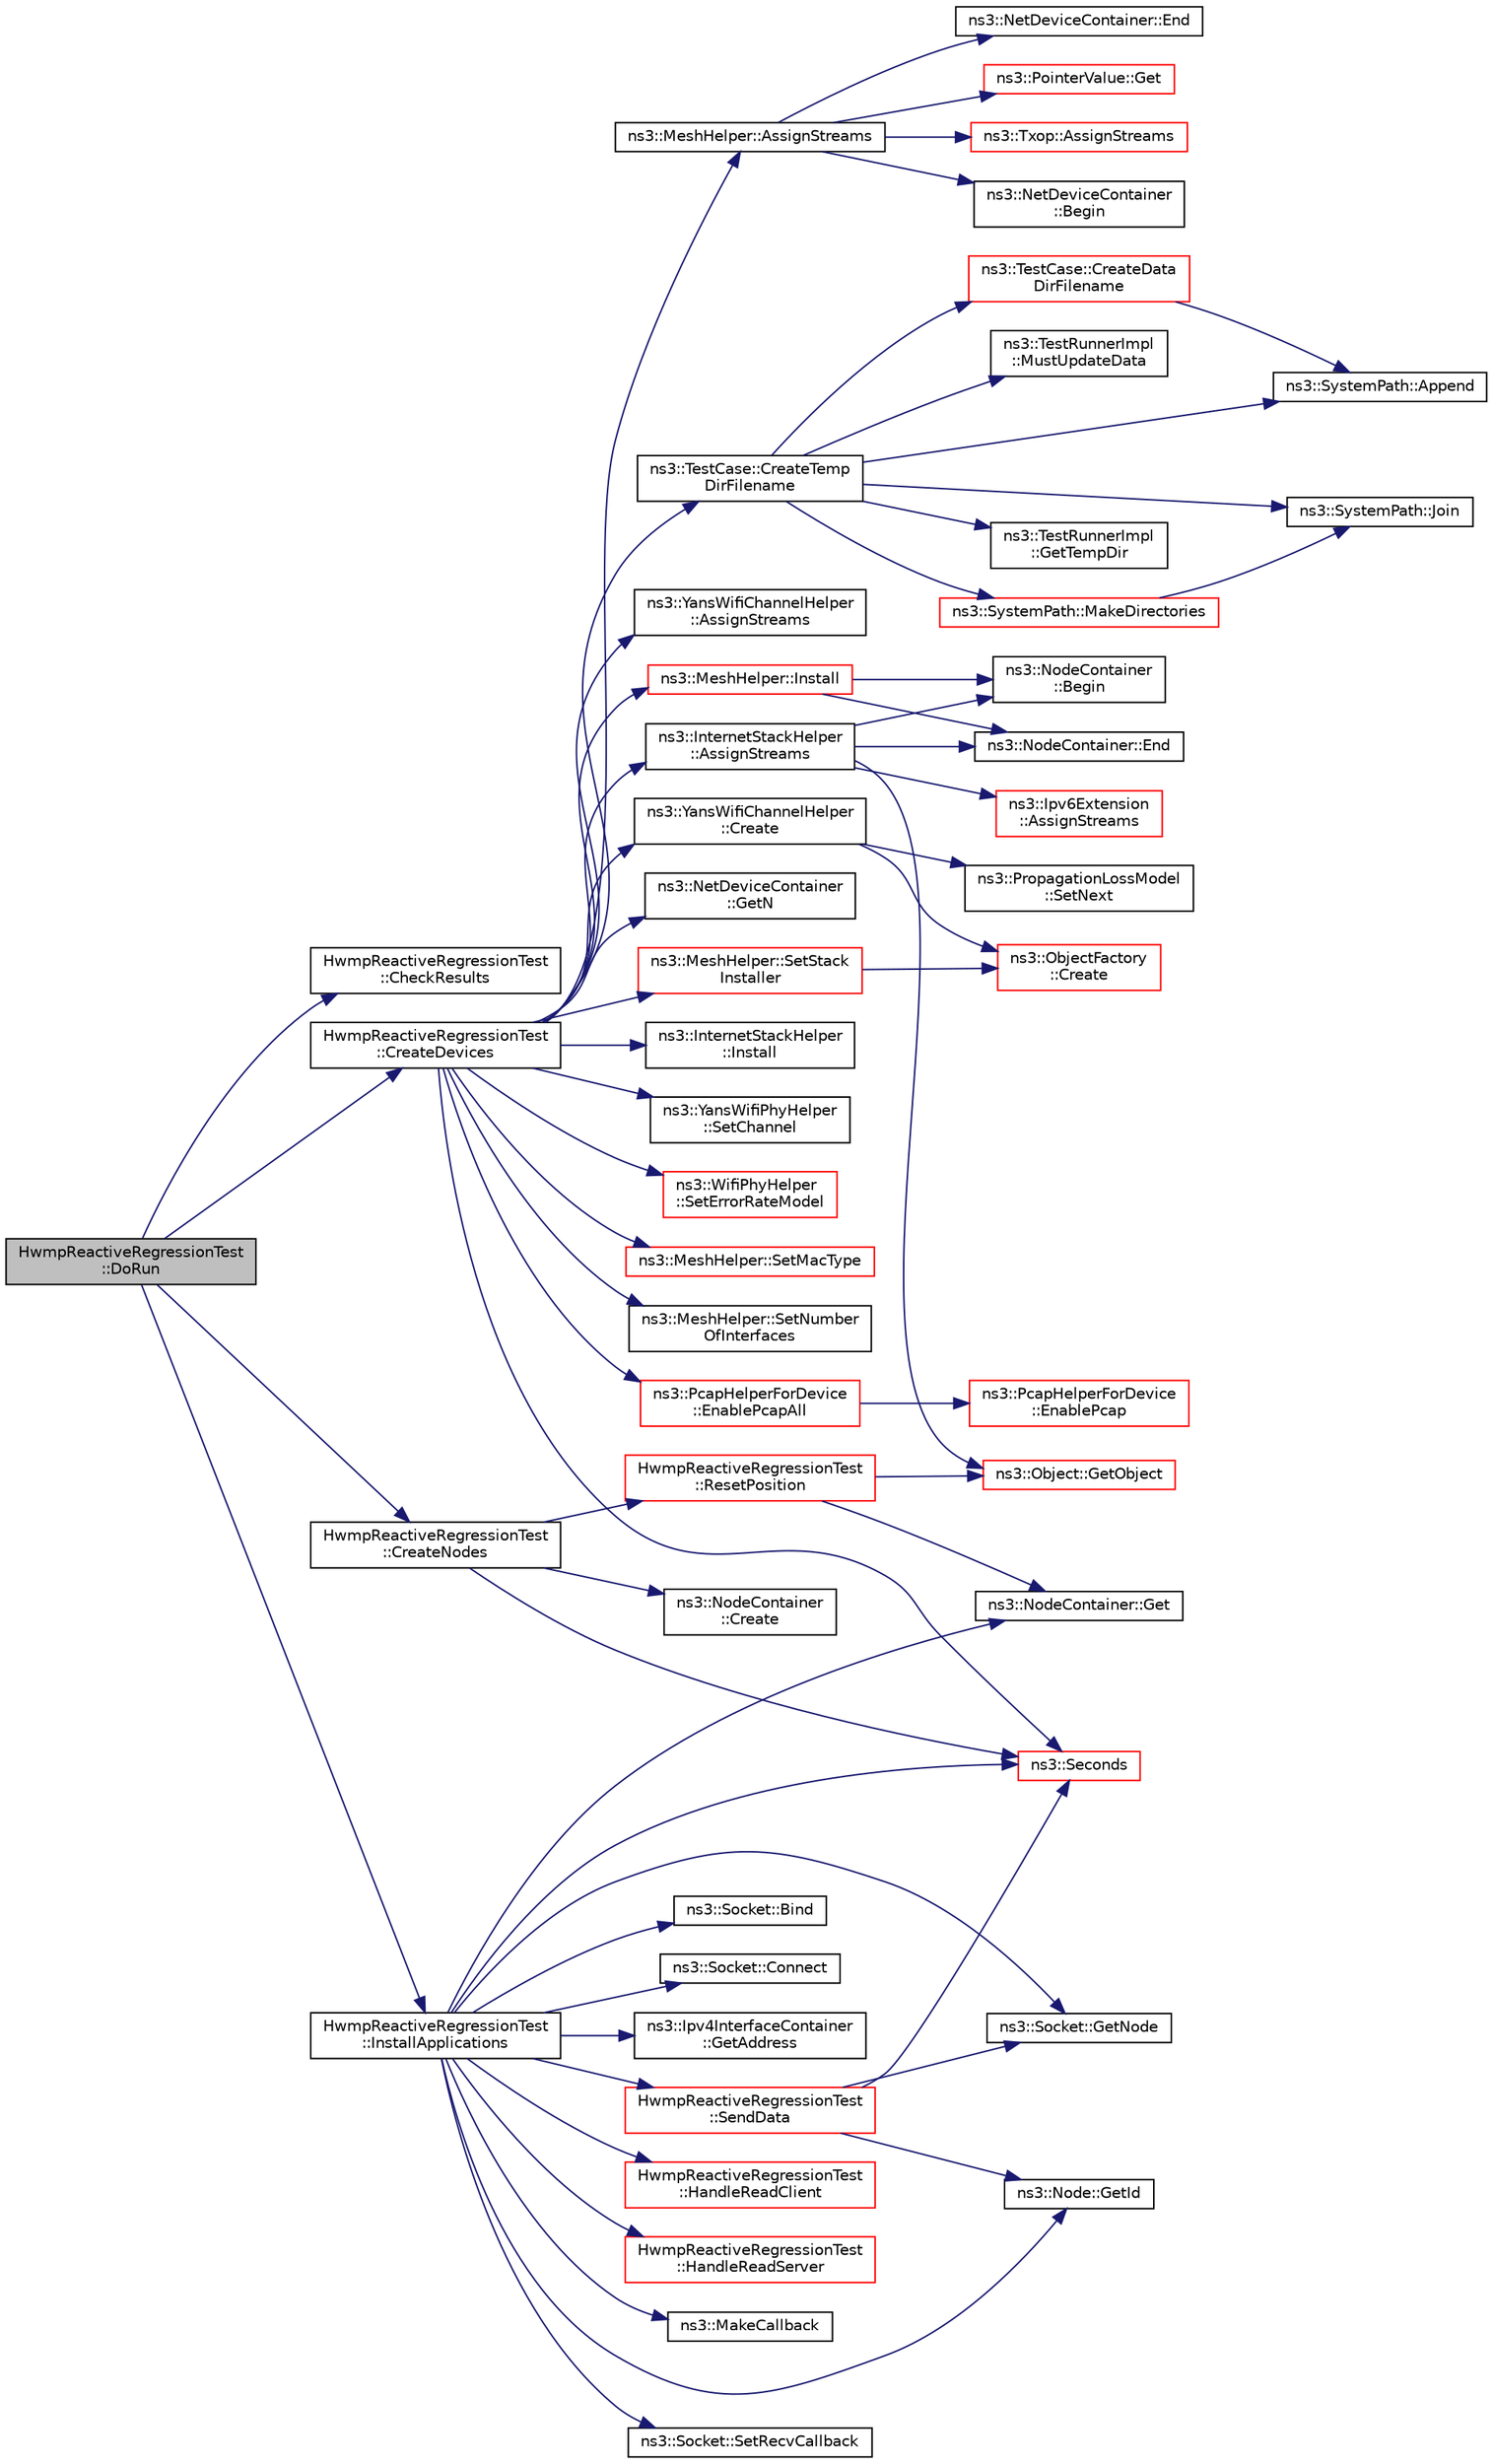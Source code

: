 digraph "HwmpReactiveRegressionTest::DoRun"
{
 // LATEX_PDF_SIZE
  edge [fontname="Helvetica",fontsize="10",labelfontname="Helvetica",labelfontsize="10"];
  node [fontname="Helvetica",fontsize="10",shape=record];
  rankdir="LR";
  Node1 [label="HwmpReactiveRegressionTest\l::DoRun",height=0.2,width=0.4,color="black", fillcolor="grey75", style="filled", fontcolor="black",tooltip="Implementation to actually run this TestCase."];
  Node1 -> Node2 [color="midnightblue",fontsize="10",style="solid",fontname="Helvetica"];
  Node2 [label="HwmpReactiveRegressionTest\l::CheckResults",height=0.2,width=0.4,color="black", fillcolor="white", style="filled",URL="$class_hwmp_reactive_regression_test.html#ac569040c1302832cf8ffb128b5909007",tooltip="Check results function."];
  Node1 -> Node3 [color="midnightblue",fontsize="10",style="solid",fontname="Helvetica"];
  Node3 [label="HwmpReactiveRegressionTest\l::CreateDevices",height=0.2,width=0.4,color="black", fillcolor="white", style="filled",URL="$class_hwmp_reactive_regression_test.html#a8b288a6801baae1e65f87de7eb0352a4",tooltip="Create devices function."];
  Node3 -> Node4 [color="midnightblue",fontsize="10",style="solid",fontname="Helvetica"];
  Node4 [label="ns3::MeshHelper::AssignStreams",height=0.2,width=0.4,color="black", fillcolor="white", style="filled",URL="$classns3_1_1_mesh_helper.html#a93e9c88a375a86c621a494aafe68882e",tooltip="Assign a fixed random variable stream number to the random variables used by this model."];
  Node4 -> Node5 [color="midnightblue",fontsize="10",style="solid",fontname="Helvetica"];
  Node5 [label="ns3::Txop::AssignStreams",height=0.2,width=0.4,color="red", fillcolor="white", style="filled",URL="$classns3_1_1_txop.html#a126f23a1b95b7e22840e1128f0457981",tooltip="Assign a fixed random variable stream number to the random variables used by this model."];
  Node4 -> Node13 [color="midnightblue",fontsize="10",style="solid",fontname="Helvetica"];
  Node13 [label="ns3::NetDeviceContainer\l::Begin",height=0.2,width=0.4,color="black", fillcolor="white", style="filled",URL="$classns3_1_1_net_device_container.html#a4ddc336af319061f5b61c515f0453242",tooltip="Get an iterator which refers to the first NetDevice in the container."];
  Node4 -> Node14 [color="midnightblue",fontsize="10",style="solid",fontname="Helvetica"];
  Node14 [label="ns3::NetDeviceContainer::End",height=0.2,width=0.4,color="black", fillcolor="white", style="filled",URL="$classns3_1_1_net_device_container.html#a436d9df206570861f96c3f278eaccb92",tooltip="Get an iterator which indicates past-the-last NetDevice in the container."];
  Node4 -> Node15 [color="midnightblue",fontsize="10",style="solid",fontname="Helvetica"];
  Node15 [label="ns3::PointerValue::Get",height=0.2,width=0.4,color="red", fillcolor="white", style="filled",URL="$classns3_1_1_pointer_value.html#a13334c3a4ada0f439bdad5190a0994c7",tooltip=" "];
  Node3 -> Node17 [color="midnightblue",fontsize="10",style="solid",fontname="Helvetica"];
  Node17 [label="ns3::InternetStackHelper\l::AssignStreams",height=0.2,width=0.4,color="black", fillcolor="white", style="filled",URL="$classns3_1_1_internet_stack_helper.html#a63c904e832a2f17e036338db4aa2f1b8",tooltip="Assign a fixed random variable stream number to the random variables used by this model."];
  Node17 -> Node18 [color="midnightblue",fontsize="10",style="solid",fontname="Helvetica"];
  Node18 [label="ns3::Ipv6Extension\l::AssignStreams",height=0.2,width=0.4,color="red", fillcolor="white", style="filled",URL="$classns3_1_1_ipv6_extension.html#a2c69eb5dc7b06c5e96acc888a625b43e",tooltip="Assign a fixed random variable stream number to the random variables used by this model."];
  Node17 -> Node19 [color="midnightblue",fontsize="10",style="solid",fontname="Helvetica"];
  Node19 [label="ns3::NodeContainer\l::Begin",height=0.2,width=0.4,color="black", fillcolor="white", style="filled",URL="$classns3_1_1_node_container.html#a2bfe1f50688c96e0888b1907e1e2f324",tooltip="Get an iterator which refers to the first Node in the container."];
  Node17 -> Node20 [color="midnightblue",fontsize="10",style="solid",fontname="Helvetica"];
  Node20 [label="ns3::NodeContainer::End",height=0.2,width=0.4,color="black", fillcolor="white", style="filled",URL="$classns3_1_1_node_container.html#a4904853b5d3e86f622a2ef8b4e959e08",tooltip="Get an iterator which indicates past-the-last Node in the container."];
  Node17 -> Node21 [color="midnightblue",fontsize="10",style="solid",fontname="Helvetica"];
  Node21 [label="ns3::Object::GetObject",height=0.2,width=0.4,color="red", fillcolor="white", style="filled",URL="$classns3_1_1_object.html#ad21f5401ff705cd29c37f931ea3afc18",tooltip="Get a pointer to the requested aggregated Object."];
  Node3 -> Node36 [color="midnightblue",fontsize="10",style="solid",fontname="Helvetica"];
  Node36 [label="ns3::YansWifiChannelHelper\l::AssignStreams",height=0.2,width=0.4,color="black", fillcolor="white", style="filled",URL="$classns3_1_1_yans_wifi_channel_helper.html#ab409a15cfb8abb5195177625191e2584",tooltip="Assign a fixed random variable stream number to the random variables used by the channel."];
  Node3 -> Node37 [color="midnightblue",fontsize="10",style="solid",fontname="Helvetica"];
  Node37 [label="ns3::YansWifiChannelHelper\l::Create",height=0.2,width=0.4,color="black", fillcolor="white", style="filled",URL="$classns3_1_1_yans_wifi_channel_helper.html#a6bb01082fd42806a6b95e6684a4344d4",tooltip=" "];
  Node37 -> Node38 [color="midnightblue",fontsize="10",style="solid",fontname="Helvetica"];
  Node38 [label="ns3::ObjectFactory\l::Create",height=0.2,width=0.4,color="red", fillcolor="white", style="filled",URL="$classns3_1_1_object_factory.html#a52eda277f4aaab54266134ba48102ad7",tooltip="Create an Object instance of the configured TypeId."];
  Node37 -> Node59 [color="midnightblue",fontsize="10",style="solid",fontname="Helvetica"];
  Node59 [label="ns3::PropagationLossModel\l::SetNext",height=0.2,width=0.4,color="black", fillcolor="white", style="filled",URL="$classns3_1_1_propagation_loss_model.html#ac6d627f2eb09daa057de080615ac1013",tooltip="Enables a chain of loss models to act on the signal."];
  Node3 -> Node60 [color="midnightblue",fontsize="10",style="solid",fontname="Helvetica"];
  Node60 [label="ns3::TestCase::CreateTemp\lDirFilename",height=0.2,width=0.4,color="black", fillcolor="white", style="filled",URL="$classns3_1_1_test_case.html#a8a04695a6fb9ba0f89e28e9523963f88",tooltip="Construct the full path to a file in a temporary directory."];
  Node60 -> Node61 [color="midnightblue",fontsize="10",style="solid",fontname="Helvetica"];
  Node61 [label="ns3::SystemPath::Append",height=0.2,width=0.4,color="black", fillcolor="white", style="filled",URL="$group__systempath.html#gaaa5a530cee42c8eda7e4f4523ef7e1cd",tooltip="Join two file system path elements."];
  Node60 -> Node62 [color="midnightblue",fontsize="10",style="solid",fontname="Helvetica"];
  Node62 [label="ns3::TestCase::CreateData\lDirFilename",height=0.2,width=0.4,color="red", fillcolor="white", style="filled",URL="$classns3_1_1_test_case.html#a3e4d216ff392a43418f26bb3e5b0f16d",tooltip="Construct the full path to a file in the data directory."];
  Node62 -> Node61 [color="midnightblue",fontsize="10",style="solid",fontname="Helvetica"];
  Node60 -> Node71 [color="midnightblue",fontsize="10",style="solid",fontname="Helvetica"];
  Node71 [label="ns3::TestRunnerImpl\l::GetTempDir",height=0.2,width=0.4,color="black", fillcolor="white", style="filled",URL="$classns3_1_1_test_runner_impl.html#a413da13d382fe5a9ff0348ab387c950c",tooltip="Get the path to temporary directory."];
  Node60 -> Node66 [color="midnightblue",fontsize="10",style="solid",fontname="Helvetica"];
  Node66 [label="ns3::SystemPath::Join",height=0.2,width=0.4,color="black", fillcolor="white", style="filled",URL="$group__systempath.html#gab3212957e6b4f873ece3c6b8ed746d72",tooltip="Join a list of file system path directories into a single file system path."];
  Node60 -> Node72 [color="midnightblue",fontsize="10",style="solid",fontname="Helvetica"];
  Node72 [label="ns3::SystemPath::MakeDirectories",height=0.2,width=0.4,color="red", fillcolor="white", style="filled",URL="$group__systempath.html#ga9529f7530ba5d513c8811acc15743d24",tooltip="Create all the directories leading to path."];
  Node72 -> Node66 [color="midnightblue",fontsize="10",style="solid",fontname="Helvetica"];
  Node60 -> Node73 [color="midnightblue",fontsize="10",style="solid",fontname="Helvetica"];
  Node73 [label="ns3::TestRunnerImpl\l::MustUpdateData",height=0.2,width=0.4,color="black", fillcolor="white", style="filled",URL="$classns3_1_1_test_runner_impl.html#a20e2c15bf9a8d09147286a0ebfcb6805",tooltip="Check if this run should update the reference data."];
  Node3 -> Node74 [color="midnightblue",fontsize="10",style="solid",fontname="Helvetica"];
  Node74 [label="ns3::PcapHelperForDevice\l::EnablePcapAll",height=0.2,width=0.4,color="red", fillcolor="white", style="filled",URL="$classns3_1_1_pcap_helper_for_device.html#a4ab183a2512120200d4a0e5d8ececd49",tooltip="Enable pcap output on each device (which is of the appropriate type) in the set of all nodes created ..."];
  Node74 -> Node75 [color="midnightblue",fontsize="10",style="solid",fontname="Helvetica"];
  Node75 [label="ns3::PcapHelperForDevice\l::EnablePcap",height=0.2,width=0.4,color="red", fillcolor="white", style="filled",URL="$classns3_1_1_pcap_helper_for_device.html#a74866def9a881aa9d5c5be1225a26722",tooltip="Enable pcap output the indicated net device."];
  Node3 -> Node112 [color="midnightblue",fontsize="10",style="solid",fontname="Helvetica"];
  Node112 [label="ns3::NetDeviceContainer\l::GetN",height=0.2,width=0.4,color="black", fillcolor="white", style="filled",URL="$classns3_1_1_net_device_container.html#a44e6db6a23ab528c0a467e32a4046413",tooltip="Get the number of Ptr<NetDevice> stored in this container."];
  Node3 -> Node113 [color="midnightblue",fontsize="10",style="solid",fontname="Helvetica"];
  Node113 [label="ns3::MeshHelper::Install",height=0.2,width=0.4,color="red", fillcolor="white", style="filled",URL="$classns3_1_1_mesh_helper.html#aad0ab4cd70adc0f716489a725dac3acc",tooltip="Install 802.11s mesh device & protocols on given node list."];
  Node113 -> Node19 [color="midnightblue",fontsize="10",style="solid",fontname="Helvetica"];
  Node113 -> Node20 [color="midnightblue",fontsize="10",style="solid",fontname="Helvetica"];
  Node3 -> Node171 [color="midnightblue",fontsize="10",style="solid",fontname="Helvetica"];
  Node171 [label="ns3::InternetStackHelper\l::Install",height=0.2,width=0.4,color="black", fillcolor="white", style="filled",URL="$classns3_1_1_internet_stack_helper.html#a10e8d697dcd9153f1da11695cd08e713",tooltip="Aggregate implementations of the ns3::Ipv4, ns3::Ipv6, ns3::Udp, and ns3::Tcp classes onto the provid..."];
  Node3 -> Node123 [color="midnightblue",fontsize="10",style="solid",fontname="Helvetica"];
  Node123 [label="ns3::Seconds",height=0.2,width=0.4,color="red", fillcolor="white", style="filled",URL="$group__timecivil.html#ga33c34b816f8ff6628e33d5c8e9713b9e",tooltip="Construct a Time in the indicated unit."];
  Node3 -> Node172 [color="midnightblue",fontsize="10",style="solid",fontname="Helvetica"];
  Node172 [label="ns3::YansWifiPhyHelper\l::SetChannel",height=0.2,width=0.4,color="black", fillcolor="white", style="filled",URL="$classns3_1_1_yans_wifi_phy_helper.html#ad2e9a27587dd4ff320435c93cc2676de",tooltip=" "];
  Node3 -> Node173 [color="midnightblue",fontsize="10",style="solid",fontname="Helvetica"];
  Node173 [label="ns3::WifiPhyHelper\l::SetErrorRateModel",height=0.2,width=0.4,color="red", fillcolor="white", style="filled",URL="$classns3_1_1_wifi_phy_helper.html#a219d3ae5881842aa42ea341b985ce114",tooltip=" "];
  Node3 -> Node180 [color="midnightblue",fontsize="10",style="solid",fontname="Helvetica"];
  Node180 [label="ns3::MeshHelper::SetMacType",height=0.2,width=0.4,color="red", fillcolor="white", style="filled",URL="$classns3_1_1_mesh_helper.html#a549d568927a88e95a721f2be58232c10",tooltip=" "];
  Node3 -> Node181 [color="midnightblue",fontsize="10",style="solid",fontname="Helvetica"];
  Node181 [label="ns3::MeshHelper::SetNumber\lOfInterfaces",height=0.2,width=0.4,color="black", fillcolor="white", style="filled",URL="$classns3_1_1_mesh_helper.html#adfc08b62a8d6e835d0fbbac7a349ef5f",tooltip="Set a number of interfaces in a mesh network."];
  Node3 -> Node182 [color="midnightblue",fontsize="10",style="solid",fontname="Helvetica"];
  Node182 [label="ns3::MeshHelper::SetStack\lInstaller",height=0.2,width=0.4,color="red", fillcolor="white", style="filled",URL="$classns3_1_1_mesh_helper.html#ac1074aff829d0cde1659bdef572880ca",tooltip=" "];
  Node182 -> Node38 [color="midnightblue",fontsize="10",style="solid",fontname="Helvetica"];
  Node1 -> Node183 [color="midnightblue",fontsize="10",style="solid",fontname="Helvetica"];
  Node183 [label="HwmpReactiveRegressionTest\l::CreateNodes",height=0.2,width=0.4,color="black", fillcolor="white", style="filled",URL="$class_hwmp_reactive_regression_test.html#a8fc99893263e4df5158da499f1209832",tooltip="Create nodes function."];
  Node183 -> Node184 [color="midnightblue",fontsize="10",style="solid",fontname="Helvetica"];
  Node184 [label="ns3::NodeContainer\l::Create",height=0.2,width=0.4,color="black", fillcolor="white", style="filled",URL="$classns3_1_1_node_container.html#a787f059e2813e8b951cc6914d11dfe69",tooltip="Create n nodes and append pointers to them to the end of this NodeContainer."];
  Node183 -> Node185 [color="midnightblue",fontsize="10",style="solid",fontname="Helvetica"];
  Node185 [label="HwmpReactiveRegressionTest\l::ResetPosition",height=0.2,width=0.4,color="red", fillcolor="white", style="filled",URL="$class_hwmp_reactive_regression_test.html#a4e90c3bf3be7eaf73a9b84d26d6ec0f3",tooltip="Reset position function."];
  Node185 -> Node186 [color="midnightblue",fontsize="10",style="solid",fontname="Helvetica"];
  Node186 [label="ns3::NodeContainer::Get",height=0.2,width=0.4,color="black", fillcolor="white", style="filled",URL="$classns3_1_1_node_container.html#aff885e5a6b02ca4a27f5725de647d96e",tooltip="Get the Ptr<Node> stored in this container at a given index."];
  Node185 -> Node21 [color="midnightblue",fontsize="10",style="solid",fontname="Helvetica"];
  Node183 -> Node123 [color="midnightblue",fontsize="10",style="solid",fontname="Helvetica"];
  Node1 -> Node189 [color="midnightblue",fontsize="10",style="solid",fontname="Helvetica"];
  Node189 [label="HwmpReactiveRegressionTest\l::InstallApplications",height=0.2,width=0.4,color="black", fillcolor="white", style="filled",URL="$class_hwmp_reactive_regression_test.html#aff40d00524e84993b9cd2f391ae33a55",tooltip="Install application function."];
  Node189 -> Node190 [color="midnightblue",fontsize="10",style="solid",fontname="Helvetica"];
  Node190 [label="ns3::Socket::Bind",height=0.2,width=0.4,color="black", fillcolor="white", style="filled",URL="$classns3_1_1_socket.html#ada93439a43de2028b5a8fc6621dad482",tooltip="Allocate a local endpoint for this socket."];
  Node189 -> Node191 [color="midnightblue",fontsize="10",style="solid",fontname="Helvetica"];
  Node191 [label="ns3::Socket::Connect",height=0.2,width=0.4,color="black", fillcolor="white", style="filled",URL="$classns3_1_1_socket.html#a97f08aaf37b8fd7d4b5cad4dfdd4022a",tooltip="Initiate a connection to a remote host."];
  Node189 -> Node186 [color="midnightblue",fontsize="10",style="solid",fontname="Helvetica"];
  Node189 -> Node192 [color="midnightblue",fontsize="10",style="solid",fontname="Helvetica"];
  Node192 [label="ns3::Ipv4InterfaceContainer\l::GetAddress",height=0.2,width=0.4,color="black", fillcolor="white", style="filled",URL="$classns3_1_1_ipv4_interface_container.html#ae708067c27bd8019edd3c0311ff150b3",tooltip=" "];
  Node189 -> Node115 [color="midnightblue",fontsize="10",style="solid",fontname="Helvetica"];
  Node115 [label="ns3::Node::GetId",height=0.2,width=0.4,color="black", fillcolor="white", style="filled",URL="$classns3_1_1_node.html#a2ed8663077afcb8db519296b0ada6355",tooltip=" "];
  Node189 -> Node193 [color="midnightblue",fontsize="10",style="solid",fontname="Helvetica"];
  Node193 [label="ns3::Socket::GetNode",height=0.2,width=0.4,color="black", fillcolor="white", style="filled",URL="$classns3_1_1_socket.html#aba642ad4301c1df47befc0aa9afa2e48",tooltip="Return the node this socket is associated with."];
  Node189 -> Node194 [color="midnightblue",fontsize="10",style="solid",fontname="Helvetica"];
  Node194 [label="HwmpReactiveRegressionTest\l::HandleReadClient",height=0.2,width=0.4,color="red", fillcolor="white", style="filled",URL="$class_hwmp_reactive_regression_test.html#af57f8aa49c77c1fa32e52fe8de6cc42b",tooltip="Handle a packet reception."];
  Node189 -> Node196 [color="midnightblue",fontsize="10",style="solid",fontname="Helvetica"];
  Node196 [label="HwmpReactiveRegressionTest\l::HandleReadServer",height=0.2,width=0.4,color="red", fillcolor="white", style="filled",URL="$class_hwmp_reactive_regression_test.html#acc897ea0f9f7e19e7036f74b3c2b808b",tooltip="Handle a packet reception."];
  Node189 -> Node118 [color="midnightblue",fontsize="10",style="solid",fontname="Helvetica"];
  Node118 [label="ns3::MakeCallback",height=0.2,width=0.4,color="black", fillcolor="white", style="filled",URL="$namespacens3.html#af1dde3c04374147fca0cfe3b0766d664",tooltip="Build Callbacks for class method members which take varying numbers of arguments and potentially retu..."];
  Node189 -> Node123 [color="midnightblue",fontsize="10",style="solid",fontname="Helvetica"];
  Node189 -> Node203 [color="midnightblue",fontsize="10",style="solid",fontname="Helvetica"];
  Node203 [label="HwmpReactiveRegressionTest\l::SendData",height=0.2,width=0.4,color="red", fillcolor="white", style="filled",URL="$class_hwmp_reactive_regression_test.html#a592ecd22aea39386c4182533b83f1f10",tooltip="Send data."];
  Node203 -> Node115 [color="midnightblue",fontsize="10",style="solid",fontname="Helvetica"];
  Node203 -> Node193 [color="midnightblue",fontsize="10",style="solid",fontname="Helvetica"];
  Node203 -> Node123 [color="midnightblue",fontsize="10",style="solid",fontname="Helvetica"];
  Node189 -> Node206 [color="midnightblue",fontsize="10",style="solid",fontname="Helvetica"];
  Node206 [label="ns3::Socket::SetRecvCallback",height=0.2,width=0.4,color="black", fillcolor="white", style="filled",URL="$classns3_1_1_socket.html#a243f7835ef1a85f9270fd3577e3a40da",tooltip="Notify application when new data is available to be read."];
}
